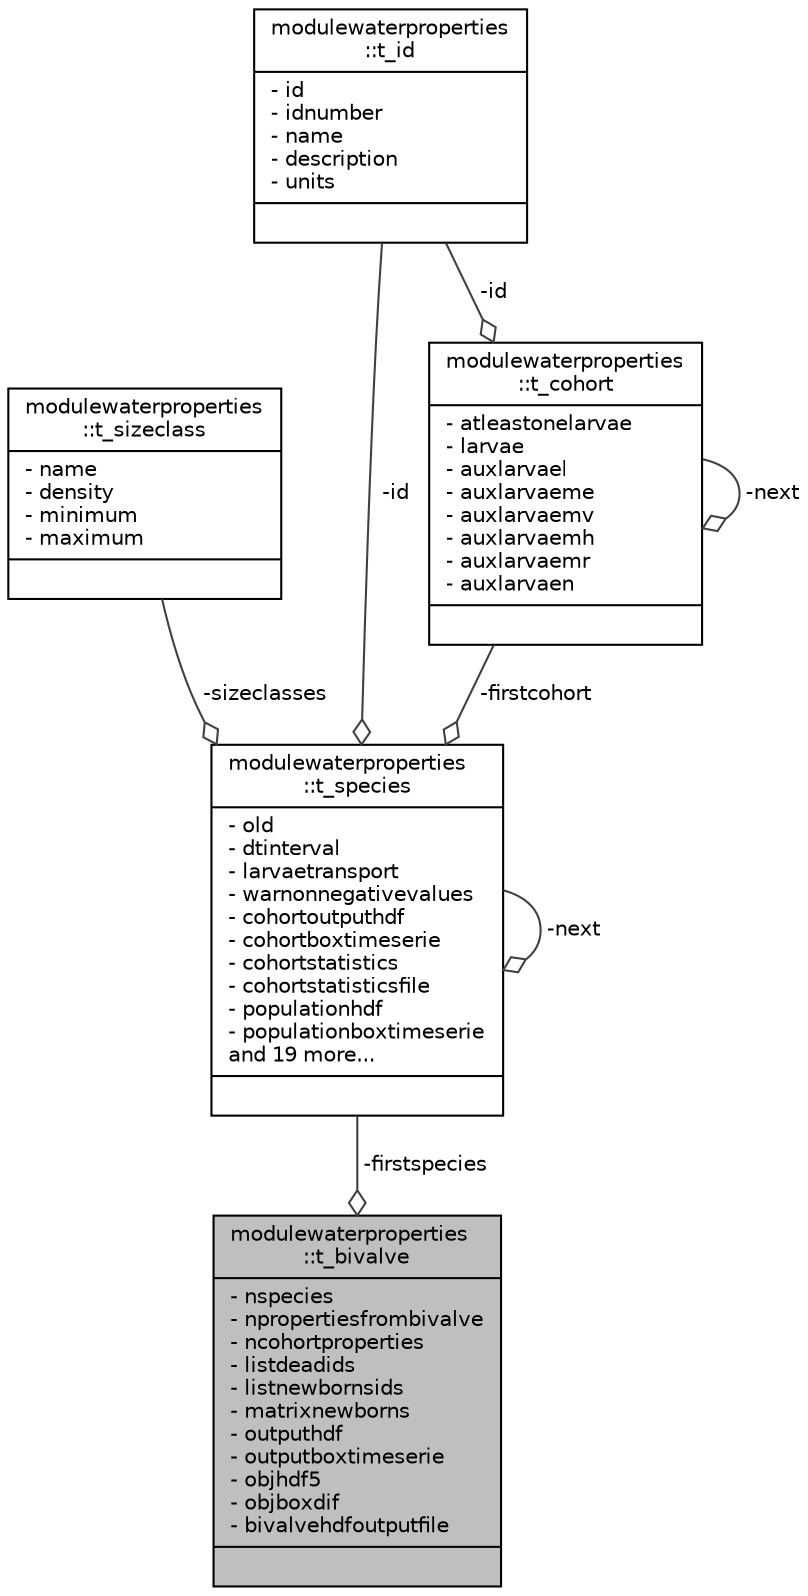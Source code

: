 digraph "modulewaterproperties::t_bivalve"
{
 // LATEX_PDF_SIZE
  edge [fontname="Helvetica",fontsize="10",labelfontname="Helvetica",labelfontsize="10"];
  node [fontname="Helvetica",fontsize="10",shape=record];
  Node1 [label="{modulewaterproperties\l::t_bivalve\n|- nspecies\l- npropertiesfrombivalve\l- ncohortproperties\l- listdeadids\l- listnewbornsids\l- matrixnewborns\l- outputhdf\l- outputboxtimeserie\l- objhdf5\l- objboxdif\l- bivalvehdfoutputfile\l|}",height=0.2,width=0.4,color="black", fillcolor="grey75", style="filled", fontcolor="black",tooltip=" "];
  Node2 -> Node1 [color="grey25",fontsize="10",style="solid",label=" -firstspecies" ,arrowhead="odiamond",fontname="Helvetica"];
  Node2 [label="{modulewaterproperties\l::t_species\n|- old\l- dtinterval\l- larvaetransport\l- warnonnegativevalues\l- cohortoutputhdf\l- cohortboxtimeserie\l- cohortstatistics\l- cohortstatisticsfile\l- populationhdf\l- populationboxtimeserie\land 19 more...\l|}",height=0.2,width=0.4,color="black", fillcolor="white", style="filled",URL="$structmodulewaterproperties_1_1t__species.html",tooltip=" "];
  Node3 -> Node2 [color="grey25",fontsize="10",style="solid",label=" -sizeclasses" ,arrowhead="odiamond",fontname="Helvetica"];
  Node3 [label="{modulewaterproperties\l::t_sizeclass\n|- name\l- density\l- minimum\l- maximum\l|}",height=0.2,width=0.4,color="black", fillcolor="white", style="filled",URL="$structmodulewaterproperties_1_1t__sizeclass.html",tooltip=" "];
  Node4 -> Node2 [color="grey25",fontsize="10",style="solid",label=" -id" ,arrowhead="odiamond",fontname="Helvetica"];
  Node4 [label="{modulewaterproperties\l::t_id\n|- id\l- idnumber\l- name\l- description\l- units\l|}",height=0.2,width=0.4,color="black", fillcolor="white", style="filled",URL="$structmodulewaterproperties_1_1t__id.html",tooltip=" "];
  Node2 -> Node2 [color="grey25",fontsize="10",style="solid",label=" -next" ,arrowhead="odiamond",fontname="Helvetica"];
  Node5 -> Node2 [color="grey25",fontsize="10",style="solid",label=" -firstcohort" ,arrowhead="odiamond",fontname="Helvetica"];
  Node5 [label="{modulewaterproperties\l::t_cohort\n|- atleastonelarvae\l- larvae\l- auxlarvael\l- auxlarvaeme\l- auxlarvaemv\l- auxlarvaemh\l- auxlarvaemr\l- auxlarvaen\l|}",height=0.2,width=0.4,color="black", fillcolor="white", style="filled",URL="$structmodulewaterproperties_1_1t__cohort.html",tooltip=" "];
  Node4 -> Node5 [color="grey25",fontsize="10",style="solid",label=" -id" ,arrowhead="odiamond",fontname="Helvetica"];
  Node5 -> Node5 [color="grey25",fontsize="10",style="solid",label=" -next" ,arrowhead="odiamond",fontname="Helvetica"];
}
